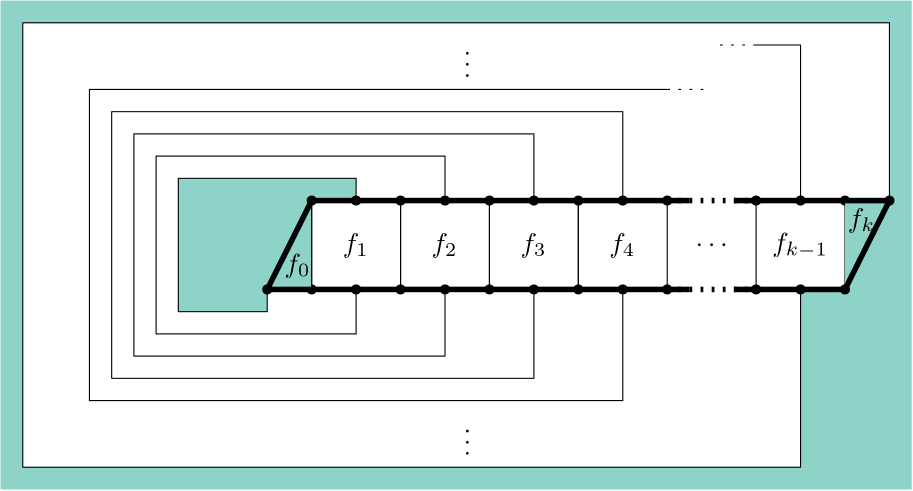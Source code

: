 <?xml version="1.0"?>
<!DOCTYPE ipe SYSTEM "ipe.dtd">
<ipe version="70206" creator="Ipe 7.2.7">
<info created="D:20181001095028" modified="D:20181005141806"/>
<preamble></preamble>
<ipestyle name="basic">
<symbol name="arrow/arc(spx)">
<path stroke="sym-stroke" fill="sym-stroke" pen="sym-pen">
0 0 m
-1 0.333 l
-1 -0.333 l
h
</path>
</symbol>
<symbol name="arrow/farc(spx)">
<path stroke="sym-stroke" fill="white" pen="sym-pen">
0 0 m
-1 0.333 l
-1 -0.333 l
h
</path>
</symbol>
<symbol name="arrow/ptarc(spx)">
<path stroke="sym-stroke" fill="sym-stroke" pen="sym-pen">
0 0 m
-1 0.333 l
-0.8 0 l
-1 -0.333 l
h
</path>
</symbol>
<symbol name="arrow/fptarc(spx)">
<path stroke="sym-stroke" fill="white" pen="sym-pen">
0 0 m
-1 0.333 l
-0.8 0 l
-1 -0.333 l
h
</path>
</symbol>
<symbol name="mark/circle(sx)" transformations="translations">
<path fill="sym-stroke">
0.6 0 0 0.6 0 0 e
0.4 0 0 0.4 0 0 e
</path>
</symbol>
<symbol name="mark/disk(sx)" transformations="translations">
<path fill="sym-stroke">
0.6 0 0 0.6 0 0 e
</path>
</symbol>
<symbol name="mark/fdisk(sfx)" transformations="translations">
<group>
<path fill="sym-fill">
0.5 0 0 0.5 0 0 e
</path>
<path fill="sym-stroke" fillrule="eofill">
0.6 0 0 0.6 0 0 e
0.4 0 0 0.4 0 0 e
</path>
</group>
</symbol>
<symbol name="mark/box(sx)" transformations="translations">
<path fill="sym-stroke" fillrule="eofill">
-0.6 -0.6 m
0.6 -0.6 l
0.6 0.6 l
-0.6 0.6 l
h
-0.4 -0.4 m
0.4 -0.4 l
0.4 0.4 l
-0.4 0.4 l
h
</path>
</symbol>
<symbol name="mark/square(sx)" transformations="translations">
<path fill="sym-stroke">
-0.6 -0.6 m
0.6 -0.6 l
0.6 0.6 l
-0.6 0.6 l
h
</path>
</symbol>
<symbol name="mark/fsquare(sfx)" transformations="translations">
<group>
<path fill="sym-fill">
-0.5 -0.5 m
0.5 -0.5 l
0.5 0.5 l
-0.5 0.5 l
h
</path>
<path fill="sym-stroke" fillrule="eofill">
-0.6 -0.6 m
0.6 -0.6 l
0.6 0.6 l
-0.6 0.6 l
h
-0.4 -0.4 m
0.4 -0.4 l
0.4 0.4 l
-0.4 0.4 l
h
</path>
</group>
</symbol>
<symbol name="mark/cross(sx)" transformations="translations">
<group>
<path fill="sym-stroke">
-0.43 -0.57 m
0.57 0.43 l
0.43 0.57 l
-0.57 -0.43 l
h
</path>
<path fill="sym-stroke">
-0.43 0.57 m
0.57 -0.43 l
0.43 -0.57 l
-0.57 0.43 l
h
</path>
</group>
</symbol>
<symbol name="arrow/fnormal(spx)">
<path stroke="sym-stroke" fill="white" pen="sym-pen">
0 0 m
-1 0.333 l
-1 -0.333 l
h
</path>
</symbol>
<symbol name="arrow/pointed(spx)">
<path stroke="sym-stroke" fill="sym-stroke" pen="sym-pen">
0 0 m
-1 0.333 l
-0.8 0 l
-1 -0.333 l
h
</path>
</symbol>
<symbol name="arrow/fpointed(spx)">
<path stroke="sym-stroke" fill="white" pen="sym-pen">
0 0 m
-1 0.333 l
-0.8 0 l
-1 -0.333 l
h
</path>
</symbol>
<symbol name="arrow/linear(spx)">
<path stroke="sym-stroke" pen="sym-pen">
-1 0.333 m
0 0 l
-1 -0.333 l
</path>
</symbol>
<symbol name="arrow/fdouble(spx)">
<path stroke="sym-stroke" fill="white" pen="sym-pen">
0 0 m
-1 0.333 l
-1 -0.333 l
h
-1 0 m
-2 0.333 l
-2 -0.333 l
h
</path>
</symbol>
<symbol name="arrow/double(spx)">
<path stroke="sym-stroke" fill="sym-stroke" pen="sym-pen">
0 0 m
-1 0.333 l
-1 -0.333 l
h
-1 0 m
-2 0.333 l
-2 -0.333 l
h
</path>
</symbol>
<pen name="heavier" value="0.8"/>
<pen name="fat" value="1.2"/>
<pen name="ultrafat" value="2"/>
<symbolsize name="large" value="5"/>
<symbolsize name="small" value="2"/>
<symbolsize name="tiny" value="1.1"/>
<arrowsize name="large" value="10"/>
<arrowsize name="small" value="5"/>
<arrowsize name="tiny" value="3"/>
<color name="red" value="1 0 0"/>
<color name="green" value="0 1 0"/>
<color name="blue" value="0 0 1"/>
<color name="yellow" value="1 1 0"/>
<color name="orange" value="1 0.647 0"/>
<color name="gold" value="1 0.843 0"/>
<color name="purple" value="0.627 0.125 0.941"/>
<color name="gray" value="0.745"/>
<color name="brown" value="0.647 0.165 0.165"/>
<color name="navy" value="0 0 0.502"/>
<color name="pink" value="1 0.753 0.796"/>
<color name="seagreen" value="0.18 0.545 0.341"/>
<color name="turquoise" value="0.251 0.878 0.816"/>
<color name="violet" value="0.933 0.51 0.933"/>
<color name="darkblue" value="0 0 0.545"/>
<color name="darkcyan" value="0 0.545 0.545"/>
<color name="darkgray" value="0.663"/>
<color name="darkgreen" value="0 0.392 0"/>
<color name="darkmagenta" value="0.545 0 0.545"/>
<color name="darkorange" value="1 0.549 0"/>
<color name="darkred" value="0.545 0 0"/>
<color name="lightblue" value="0.678 0.847 0.902"/>
<color name="lightcyan" value="0.878 1 1"/>
<color name="lightgray" value="0.827"/>
<color name="lightgreen" value="0.565 0.933 0.565"/>
<color name="lightyellow" value="1 1 0.878"/>
<dashstyle name="dashed" value="[4] 0"/>
<dashstyle name="dotted" value="[1 3] 0"/>
<dashstyle name="dash dotted" value="[4 2 1 2] 0"/>
<dashstyle name="dash dot dotted" value="[4 2 1 2 1 2] 0"/>
<textsize name="large" value="\large"/>
<textsize name="small" value="\small"/>
<textsize name="tiny" value="\tiny"/>
<textsize name="Large" value="\Large"/>
<textsize name="LARGE" value="\LARGE"/>
<textsize name="huge" value="\huge"/>
<textsize name="Huge" value="\Huge"/>
<textsize name="footnote" value="\footnotesize"/>
<textstyle name="center" begin="\begin{center}" end="\end{center}"/>
<textstyle name="itemize" begin="\begin{itemize}" end="\end{itemize}"/>
<textstyle name="item" begin="\begin{itemize}\item{}" end="\end{itemize}"/>
<gridsize name="4 pts" value="4"/>
<gridsize name="8 pts (~3 mm)" value="8"/>
<gridsize name="16 pts (~6 mm)" value="16"/>
<gridsize name="32 pts (~12 mm)" value="32"/>
<gridsize name="10 pts (~3.5 mm)" value="10"/>
<gridsize name="20 pts (~7 mm)" value="20"/>
<gridsize name="14 pts (~5 mm)" value="14"/>
<gridsize name="28 pts (~10 mm)" value="28"/>
<gridsize name="56 pts (~20 mm)" value="56"/>
<anglesize name="90 deg" value="90"/>
<anglesize name="60 deg" value="60"/>
<anglesize name="45 deg" value="45"/>
<anglesize name="30 deg" value="30"/>
<anglesize name="22.5 deg" value="22.5"/>
<opacity name="10%" value="0.1"/>
<opacity name="30%" value="0.3"/>
<opacity name="50%" value="0.5"/>
<opacity name="75%" value="0.75"/>
<tiling name="falling" angle="-60" step="4" width="1"/>
<tiling name="rising" angle="30" step="4" width="1"/>
</ipestyle>
<ipestyle name="brew">
<color name="brew1" value="0.552 0.827 0.78"/>
<color name="brew2" value="1 1 0.701"/>
<color name="brew3" value="0.745 0.729 0.854"/>
<color name="brew4" value="0.984 0.501 0.447"/>
<color name="brew5" value="0.501 0.694 0.827"/>
<color name="brew6" value="0.992 0.705 0.384"/>
<color name="brew7" value="0.701 0.87 0.411"/>
<color name="brew8" value="0.988 0.803 0.898"/>
</ipestyle>
<page>
<layer name="alpha"/>
<view layers="alpha" active="alpha"/>
<path layer="alpha" fill="brew1">
176 840 m
176 664 l
504 664 l
504 840 l
h
</path>
<path fill="white">
184 832 m
184 672 l
464 672 l
464 736 l
480 736 l
496 768 l
496 832 l
h
</path>
<path fill="brew1">
304 768 m
304 776 l
240 776 l
240 728 l
272 728 l
272 736 l
288 768 l
h
</path>
<path stroke="black">
288 768 m
288 736 l
320 736 l
320 768 l
h
</path>
<path stroke="black">
320 768 m
320 736 l
352 736 l
352 768 l
h
</path>
<path stroke="black">
352 768 m
352 736 l
384 736 l
384 768 l
h
</path>
<path stroke="black">
384 768 m
384 736 l
416 736 l
416 768 l
h
</path>
<path stroke="black">
448 768 m
448 736 l
480 736 l
480 768 l
h
</path>
<use name="mark/disk(sx)" pos="272 736" size="normal" stroke="black"/>
<use name="mark/disk(sx)" pos="304 768" size="normal" stroke="black"/>
<use name="mark/disk(sx)" pos="336 768" size="normal" stroke="black"/>
<use name="mark/disk(sx)" pos="304 736" size="normal" stroke="black"/>
<use name="mark/disk(sx)" pos="336 736" size="normal" stroke="black"/>
<use name="mark/disk(sx)" pos="368 768" size="normal" stroke="black"/>
<use name="mark/disk(sx)" pos="368 736" size="normal" stroke="black"/>
<use name="mark/disk(sx)" pos="400 768" size="normal" stroke="black"/>
<use name="mark/disk(sx)" pos="400 736" size="normal" stroke="black"/>
<use name="mark/disk(sx)" pos="464 768" size="normal" stroke="black"/>
<use name="mark/disk(sx)" pos="464 736" size="normal" stroke="black"/>
<use name="mark/disk(sx)" pos="496 768" size="normal" stroke="black"/>
<use name="mark/disk(sx)" pos="288 768" size="normal" stroke="black"/>
<use name="mark/disk(sx)" pos="288 736" size="normal" stroke="black"/>
<use name="mark/disk(sx)" pos="320 736" size="normal" stroke="black"/>
<use name="mark/disk(sx)" pos="320 768" size="normal" stroke="black"/>
<use name="mark/disk(sx)" pos="352 768" size="normal" stroke="black"/>
<use name="mark/disk(sx)" pos="352 736" size="normal" stroke="black"/>
<use name="mark/disk(sx)" pos="384 736" size="normal" stroke="black"/>
<use name="mark/disk(sx)" pos="384 768" size="normal" stroke="black"/>
<use name="mark/disk(sx)" pos="416 768" size="normal" stroke="black"/>
<use name="mark/disk(sx)" pos="416 736" size="normal" stroke="black"/>
<use name="mark/disk(sx)" pos="448 736" size="normal" stroke="black"/>
<use name="mark/disk(sx)" pos="448 768" size="normal" stroke="black"/>
<use name="mark/disk(sx)" pos="480 768" size="normal" stroke="black"/>
<use name="mark/disk(sx)" pos="480 736" size="normal" stroke="black"/>
<path stroke="black">
272 736 m
272 728 l
240 728 l
240 776 l
304 776 l
304 768 l
</path>
<path stroke="black">
304 736 m
304 720 l
232 720 l
232 784 l
336 784 l
336 768 l
</path>
<path stroke="black">
336 736 m
336 712 l
224 712 l
224 792 l
368 792 l
368 768 l
</path>
<path stroke="black">
368 736 m
368 704 l
216 704 l
216 800 l
400 800 l
400 768 l
</path>
<path stroke="black">
400 736 m
400 696 l
208 696 l
208 808 l
416 808 l
</path>
<text matrix="1 0 0 1 8 -56" transformations="translations" pos="424 808" stroke="black" type="label" width="10.793" height="3.049" depth="0" halign="center" valign="center" style="math">\cdots</text>
<path stroke="black">
448 824 m
464 824 l
464 768 l
</path>
<path stroke="black">
464 736 m
464 672 l
184 672 l
184 832 l
496 832 l
496 768 l
</path>
<path stroke="black" fill="brew1">
288 736 m
272 736 l
288 768 l
h
</path>
<path fill="brew1">
480 736 m
480 768 l
496 768 l
h
</path>
<path stroke="black" pen="ultrafat">
424 736 m
272 736 l
288 768 l
424 768 l
</path>
<path stroke="black" pen="ultrafat">
440 768 m
496 768 l
480 736 l
440 736 l
</path>
<path stroke="black" dash="dotted" pen="ultrafat">
416 768 m
448 768 l
</path>
<path stroke="black" dash="dotted" pen="ultrafat">
416 736 m
448 736 l
448 736 l
</path>
<path stroke="black" dash="dotted">
416 808 m
432 808 l
</path>
<path stroke="black" dash="dotted">
448 824 m
432 824 l
</path>
<text matrix="1 0 0 1 -80 12" transformations="translations" pos="424 808" stroke="black" type="label" width="2.441" height="15.14" depth="0.07" halign="center" valign="center" style="math">\vdots</text>
<text matrix="1 0 0 1 -80 -124" transformations="translations" pos="424 808" stroke="black" type="label" width="2.441" height="15.14" depth="0.07" halign="center" valign="center" style="math">\vdots</text>
<text matrix="1 0 0 1 4 -6" transformations="translations" pos="283.534 746.194" stroke="black" type="label" width="8.54" height="7.143" depth="2.59" halign="right" valign="bottom" style="math">f_0</text>
<text matrix="1 0 0 1 -5 7" transformations="translations" pos="486.033 758.39" stroke="black" type="label" width="8.358" height="7.143" depth="2.59" valign="top" style="math">f_{k}</text>
<text matrix="1 0 0 1 2.798 1.664" transformations="translations" pos="301.022 750.336" stroke="black" type="label" width="8.54" height="7.143" depth="2.59" halign="center" valign="center" style="math">f_1</text>
<text matrix="1 0 0 1 34.798 1.664" transformations="translations" pos="301.022 750.336" stroke="black" type="label" width="8.54" height="7.143" depth="2.59" halign="center" valign="center" style="math">f_2</text>
<text matrix="1 0 0 1 66.798 1.664" transformations="translations" pos="301.022 750.336" stroke="black" type="label" width="8.54" height="7.143" depth="2.59" halign="center" valign="center" style="math">f_3</text>
<text matrix="1 0 0 1 98.798 1.664" transformations="translations" pos="301.022 750.336" stroke="black" type="label" width="8.54" height="7.143" depth="2.59" halign="center" valign="center" style="math">f_4</text>
<text matrix="1 0 0 1 162.798 1.664" transformations="translations" pos="301.022 750.336" stroke="black" type="label" width="17.111" height="7.143" depth="2.59" halign="center" valign="center" style="math">f_{k-1}</text>
</page>
</ipe>
